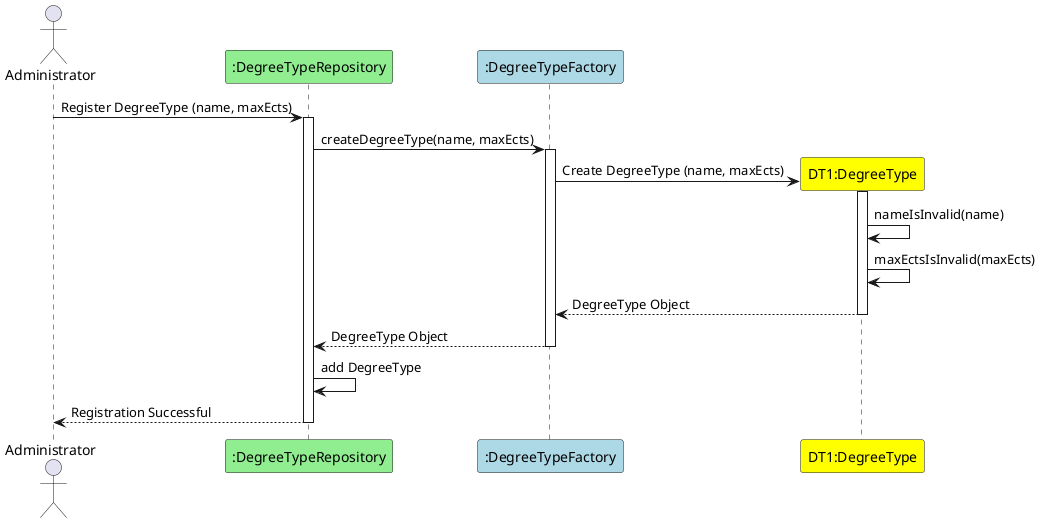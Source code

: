 @startuml
actor Administrator as Adm
participant ":DegreeTypeRepository" as DTR #lightgreen
participant ":DegreeTypeFactory" as DTF #lightblue

Adm -> DTR : Register DegreeType (name, maxEcts)
activate DTR
DTR -> DTF : createDegreeType(name, maxEcts)
activate DTF
create "DT1:DegreeType" as DT #yellow
DTF -> DT : Create DegreeType (name, maxEcts)
activate DT
DT -> DT : nameIsInvalid(name)
DT -> DT : maxEctsIsInvalid(maxEcts)
DT --> DTF : DegreeType Object
deactivate DT
DTF --> DTR : DegreeType Object
deactivate DTF
DTR -> DTR : add DegreeType
DTR --> Adm : Registration Successful
deactivate DTR
@enduml